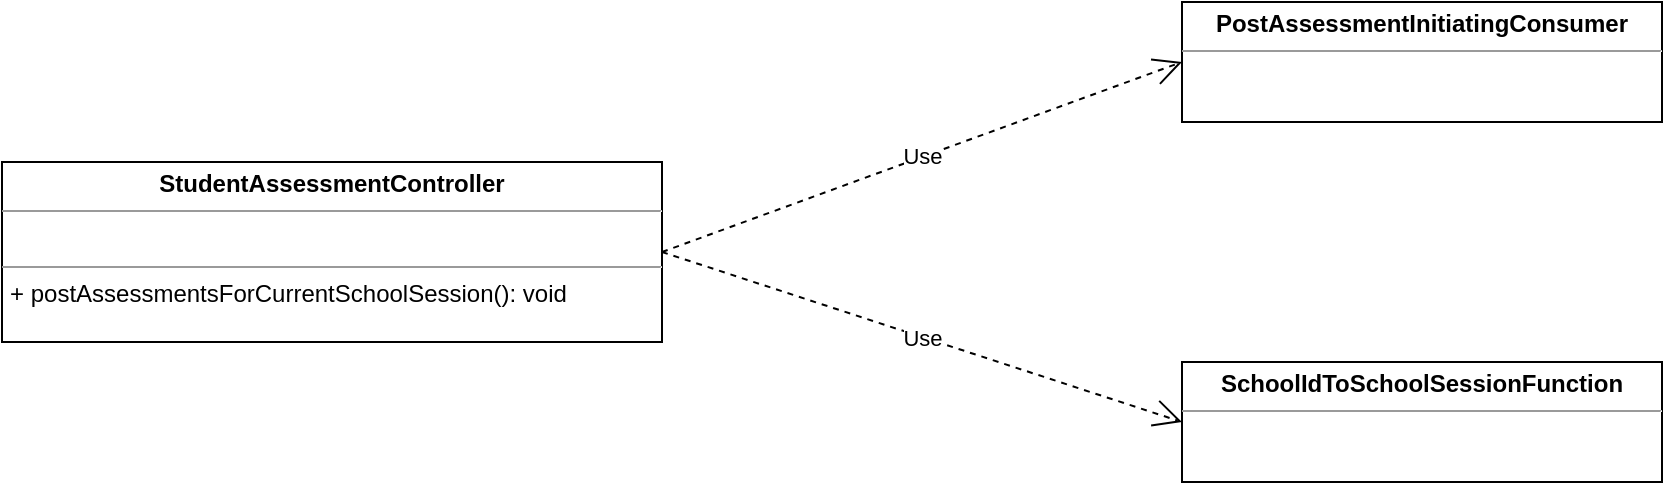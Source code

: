 <mxfile version="22.1.2" type="device" pages="2">
  <diagram name="StudentAssessmentController" id="rSGuMLAt3MAxVSRml_Bk">
    <mxGraphModel dx="1434" dy="854" grid="1" gridSize="10" guides="1" tooltips="1" connect="1" arrows="1" fold="1" page="1" pageScale="1" pageWidth="1100" pageHeight="850" math="0" shadow="0">
      <root>
        <mxCell id="0" />
        <mxCell id="1" parent="0" />
        <mxCell id="2cVOn4WrfpoS8OF2quc--1" value="&lt;p style=&quot;margin:0px;margin-top:4px;text-align:center;&quot;&gt;&lt;b&gt;StudentAssessmentController&lt;/b&gt;&lt;/p&gt;&lt;hr size=&quot;1&quot;&gt;&lt;p style=&quot;margin:0px;margin-left:4px;&quot;&gt;&lt;br&gt;&lt;/p&gt;&lt;hr size=&quot;1&quot;&gt;&lt;p style=&quot;margin:0px;margin-left:4px;&quot;&gt;+ postAssessmentsForCurrentSchoolSession(): void&lt;/p&gt;" style="verticalAlign=top;align=left;overflow=fill;fontSize=12;fontFamily=Helvetica;html=1;whiteSpace=wrap;" vertex="1" parent="1">
          <mxGeometry x="120" y="200" width="330" height="90" as="geometry" />
        </mxCell>
        <mxCell id="2cVOn4WrfpoS8OF2quc--2" value="&lt;p style=&quot;margin:0px;margin-top:4px;text-align:center;&quot;&gt;&lt;b&gt;PostAssessmentInitiatingConsumer&lt;/b&gt;&lt;/p&gt;&lt;hr size=&quot;1&quot;&gt;&lt;div style=&quot;height:2px;&quot;&gt;&lt;/div&gt;" style="verticalAlign=top;align=left;overflow=fill;fontSize=12;fontFamily=Helvetica;html=1;whiteSpace=wrap;" vertex="1" parent="1">
          <mxGeometry x="710" y="120" width="240" height="60" as="geometry" />
        </mxCell>
        <mxCell id="2cVOn4WrfpoS8OF2quc--4" value="&lt;p style=&quot;margin:0px;margin-top:4px;text-align:center;&quot;&gt;&lt;b&gt;SchoolIdToSchoolSessionFunction&lt;/b&gt;&lt;/p&gt;&lt;hr size=&quot;1&quot;&gt;&lt;div style=&quot;height:2px;&quot;&gt;&lt;/div&gt;" style="verticalAlign=top;align=left;overflow=fill;fontSize=12;fontFamily=Helvetica;html=1;whiteSpace=wrap;" vertex="1" parent="1">
          <mxGeometry x="710" y="300" width="240" height="60" as="geometry" />
        </mxCell>
        <mxCell id="-FWZmQhfTSwz6gQvAobR-1" value="Use" style="endArrow=open;endSize=12;dashed=1;html=1;rounded=0;exitX=1;exitY=0.5;exitDx=0;exitDy=0;entryX=0;entryY=0.5;entryDx=0;entryDy=0;" edge="1" parent="1" source="2cVOn4WrfpoS8OF2quc--1" target="2cVOn4WrfpoS8OF2quc--2">
          <mxGeometry width="160" relative="1" as="geometry">
            <mxPoint x="490" y="240" as="sourcePoint" />
            <mxPoint x="650" y="240" as="targetPoint" />
          </mxGeometry>
        </mxCell>
        <mxCell id="-FWZmQhfTSwz6gQvAobR-2" value="Use" style="endArrow=open;endSize=12;dashed=1;html=1;rounded=0;exitX=1;exitY=0.5;exitDx=0;exitDy=0;entryX=0;entryY=0.5;entryDx=0;entryDy=0;" edge="1" parent="1" source="2cVOn4WrfpoS8OF2quc--1" target="2cVOn4WrfpoS8OF2quc--4">
          <mxGeometry width="160" relative="1" as="geometry">
            <mxPoint x="480" y="360" as="sourcePoint" />
            <mxPoint x="640" y="360" as="targetPoint" />
          </mxGeometry>
        </mxCell>
      </root>
    </mxGraphModel>
  </diagram>
  <diagram id="zBQ0-1Jwg_NDY2LvOWX6" name="SchoolIdToSchoolSessionFunction">
    <mxGraphModel dx="1434" dy="854" grid="1" gridSize="10" guides="1" tooltips="1" connect="1" arrows="1" fold="1" page="1" pageScale="1" pageWidth="1100" pageHeight="850" math="0" shadow="0">
      <root>
        <mxCell id="0" />
        <mxCell id="1" parent="0" />
        <mxCell id="lf_JanwlsmgbArAo7CT_-1" value="&lt;p style=&quot;margin:0px;margin-top:4px;text-align:center;&quot;&gt;&lt;b&gt;SchoolIdToSchoolSessionFunction&lt;/b&gt;&lt;/p&gt;&lt;hr size=&quot;1&quot;&gt;&lt;p style=&quot;margin:0px;margin-left:4px;&quot;&gt;&lt;br&gt;&lt;/p&gt;&lt;hr size=&quot;1&quot;&gt;&lt;p style=&quot;margin:0px;margin-left:4px;&quot;&gt;+ apply(UUID schoolId): Optional&amp;lt;SchoolSession&amp;gt;&lt;/p&gt;" style="verticalAlign=top;align=left;overflow=fill;fontSize=12;fontFamily=Helvetica;html=1;whiteSpace=wrap;" vertex="1" parent="1">
          <mxGeometry x="420" y="320" width="290" height="90" as="geometry" />
        </mxCell>
        <mxCell id="lf_JanwlsmgbArAo7CT_-2" value="«interface»&lt;br&gt;&lt;b&gt;Function&amp;lt;UUID, Optional&amp;lt;SchoolSession&amp;gt;&amp;gt;&lt;/b&gt;" style="html=1;whiteSpace=wrap;" vertex="1" parent="1">
          <mxGeometry x="422.5" y="180" width="285" height="50" as="geometry" />
        </mxCell>
        <mxCell id="lf_JanwlsmgbArAo7CT_-4" value="" style="endArrow=block;dashed=1;endFill=0;endSize=12;html=1;rounded=0;exitX=0.5;exitY=0;exitDx=0;exitDy=0;entryX=0.5;entryY=1;entryDx=0;entryDy=0;" edge="1" parent="1" source="lf_JanwlsmgbArAo7CT_-1" target="lf_JanwlsmgbArAo7CT_-2">
          <mxGeometry width="160" relative="1" as="geometry">
            <mxPoint x="610" y="280" as="sourcePoint" />
            <mxPoint x="770" y="280" as="targetPoint" />
          </mxGeometry>
        </mxCell>
        <mxCell id="PapUjH9jHsLYJx9Dt_-h-1" value="&lt;p style=&quot;margin:0px;margin-top:4px;text-align:center;&quot;&gt;&lt;b&gt;SchoolService&lt;/b&gt;&lt;/p&gt;&lt;hr size=&quot;1&quot;&gt;&lt;div style=&quot;height:2px;&quot;&gt;&lt;/div&gt;" style="verticalAlign=top;align=left;overflow=fill;fontSize=12;fontFamily=Helvetica;html=1;whiteSpace=wrap;" vertex="1" parent="1">
          <mxGeometry x="830" y="335" width="140" height="60" as="geometry" />
        </mxCell>
        <mxCell id="PapUjH9jHsLYJx9Dt_-h-2" value="Use" style="endArrow=open;endSize=12;dashed=1;html=1;rounded=0;exitX=1;exitY=0.5;exitDx=0;exitDy=0;" edge="1" parent="1" source="lf_JanwlsmgbArAo7CT_-1" target="PapUjH9jHsLYJx9Dt_-h-1">
          <mxGeometry width="160" relative="1" as="geometry">
            <mxPoint x="760" y="490" as="sourcePoint" />
            <mxPoint x="920" y="490" as="targetPoint" />
          </mxGeometry>
        </mxCell>
      </root>
    </mxGraphModel>
  </diagram>
</mxfile>
